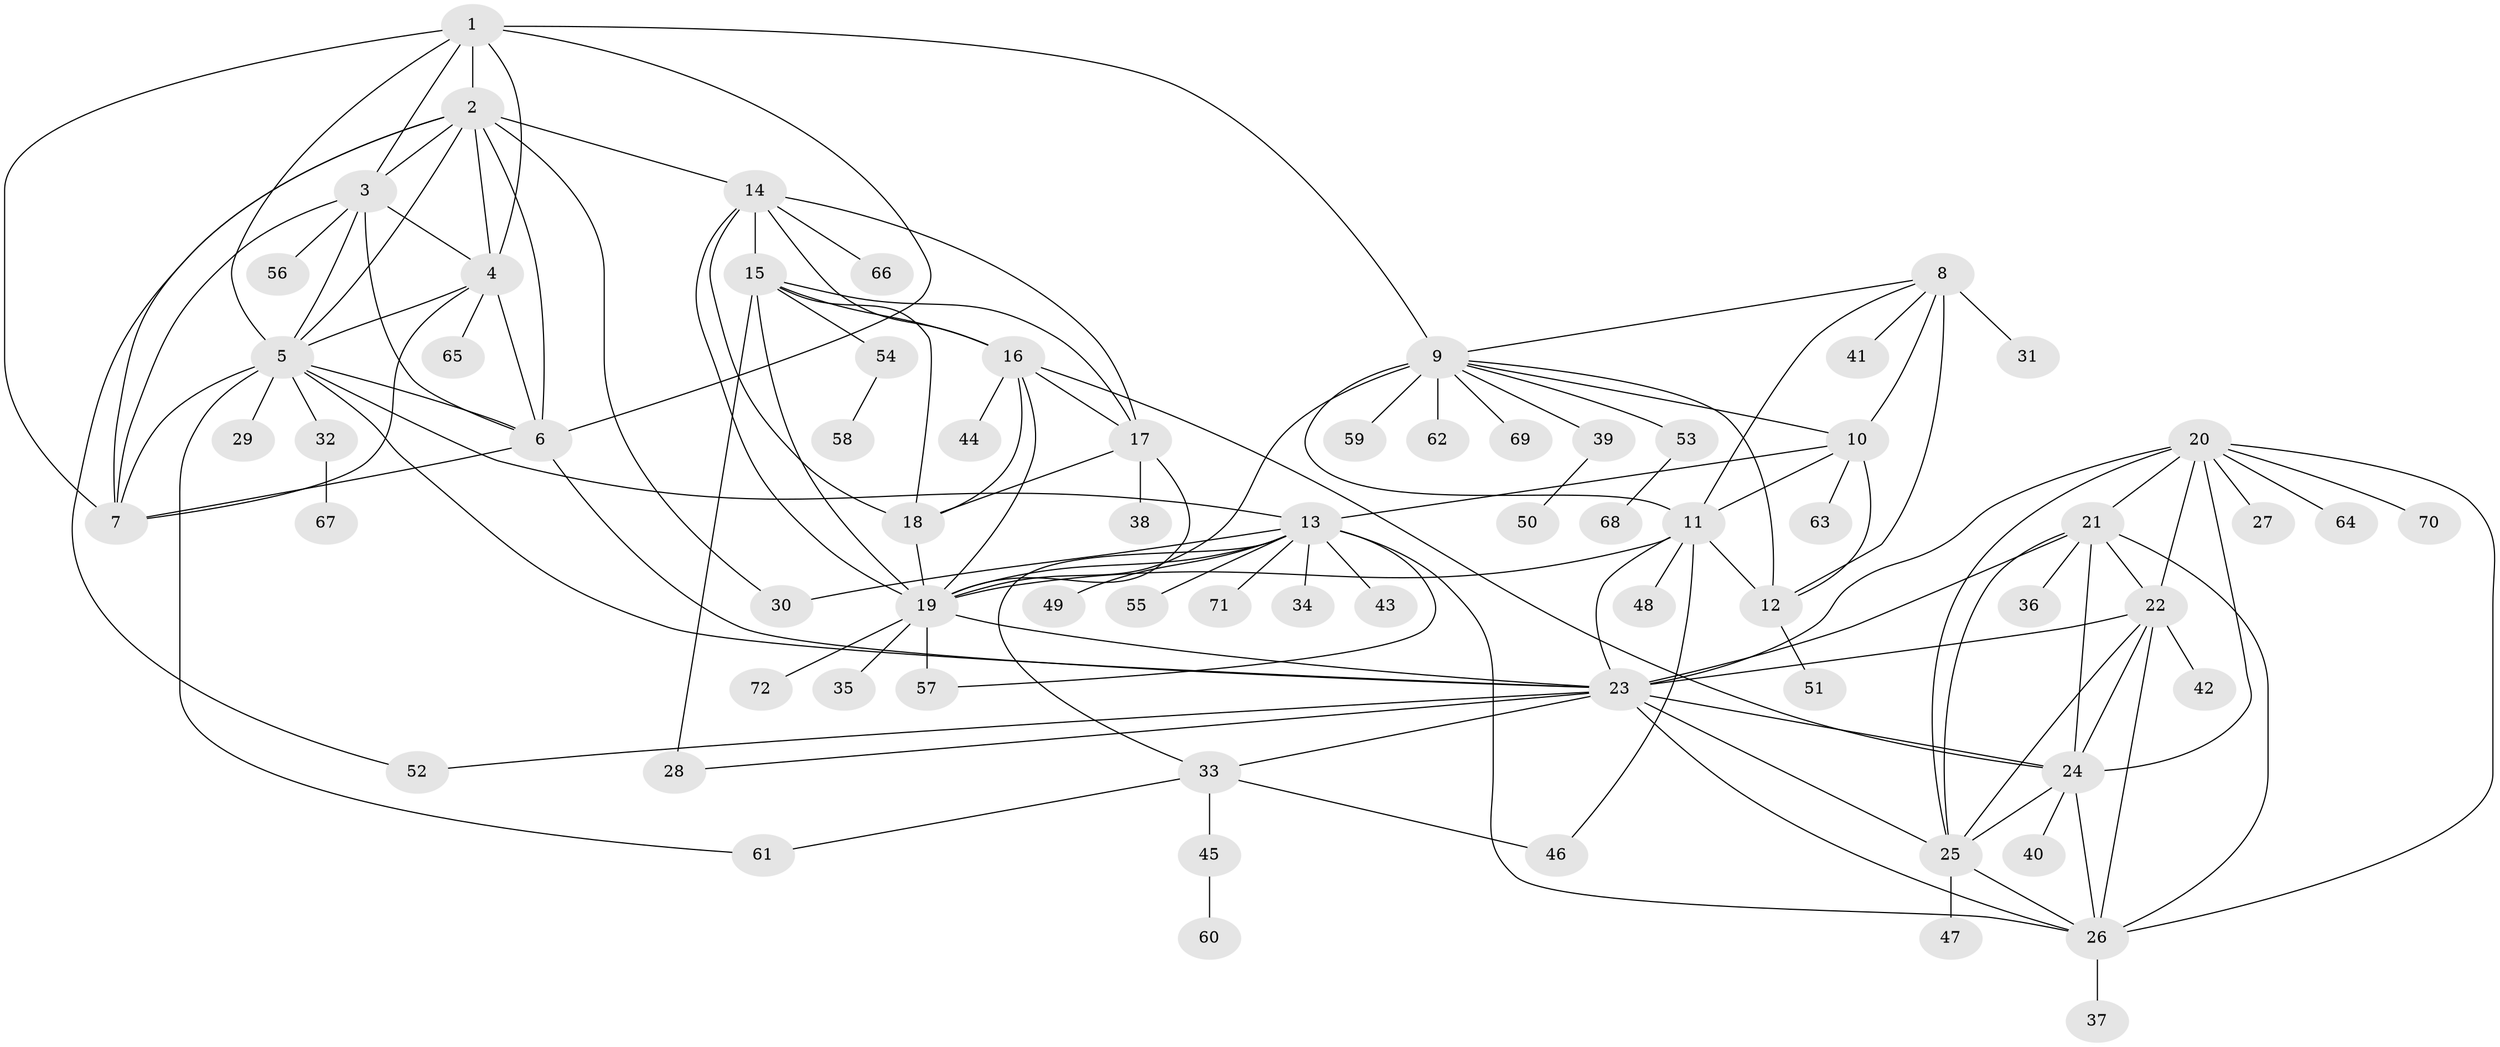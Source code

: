 // original degree distribution, {8: 0.06993006993006994, 11: 0.02097902097902098, 12: 0.027972027972027972, 6: 0.02097902097902098, 13: 0.006993006993006993, 14: 0.013986013986013986, 9: 0.04195804195804196, 7: 0.02097902097902098, 10: 0.02097902097902098, 1: 0.5734265734265734, 2: 0.14685314685314685, 3: 0.027972027972027972, 5: 0.006993006993006993}
// Generated by graph-tools (version 1.1) at 2025/52/03/04/25 22:52:41]
// undirected, 72 vertices, 133 edges
graph export_dot {
  node [color=gray90,style=filled];
  1;
  2;
  3;
  4;
  5;
  6;
  7;
  8;
  9;
  10;
  11;
  12;
  13;
  14;
  15;
  16;
  17;
  18;
  19;
  20;
  21;
  22;
  23;
  24;
  25;
  26;
  27;
  28;
  29;
  30;
  31;
  32;
  33;
  34;
  35;
  36;
  37;
  38;
  39;
  40;
  41;
  42;
  43;
  44;
  45;
  46;
  47;
  48;
  49;
  50;
  51;
  52;
  53;
  54;
  55;
  56;
  57;
  58;
  59;
  60;
  61;
  62;
  63;
  64;
  65;
  66;
  67;
  68;
  69;
  70;
  71;
  72;
  1 -- 2 [weight=1.0];
  1 -- 3 [weight=1.0];
  1 -- 4 [weight=1.0];
  1 -- 5 [weight=1.0];
  1 -- 6 [weight=1.0];
  1 -- 7 [weight=1.0];
  1 -- 9 [weight=1.0];
  2 -- 3 [weight=1.0];
  2 -- 4 [weight=1.0];
  2 -- 5 [weight=1.0];
  2 -- 6 [weight=1.0];
  2 -- 7 [weight=1.0];
  2 -- 14 [weight=1.0];
  2 -- 30 [weight=2.0];
  2 -- 52 [weight=1.0];
  3 -- 4 [weight=1.0];
  3 -- 5 [weight=1.0];
  3 -- 6 [weight=1.0];
  3 -- 7 [weight=1.0];
  3 -- 56 [weight=1.0];
  4 -- 5 [weight=1.0];
  4 -- 6 [weight=1.0];
  4 -- 7 [weight=1.0];
  4 -- 65 [weight=1.0];
  5 -- 6 [weight=1.0];
  5 -- 7 [weight=1.0];
  5 -- 13 [weight=1.0];
  5 -- 23 [weight=1.0];
  5 -- 29 [weight=1.0];
  5 -- 32 [weight=1.0];
  5 -- 61 [weight=1.0];
  6 -- 7 [weight=5.0];
  6 -- 23 [weight=1.0];
  8 -- 9 [weight=1.0];
  8 -- 10 [weight=1.0];
  8 -- 11 [weight=3.0];
  8 -- 12 [weight=1.0];
  8 -- 31 [weight=5.0];
  8 -- 41 [weight=1.0];
  9 -- 10 [weight=1.0];
  9 -- 11 [weight=3.0];
  9 -- 12 [weight=1.0];
  9 -- 19 [weight=1.0];
  9 -- 39 [weight=1.0];
  9 -- 53 [weight=1.0];
  9 -- 59 [weight=1.0];
  9 -- 62 [weight=1.0];
  9 -- 69 [weight=1.0];
  10 -- 11 [weight=3.0];
  10 -- 12 [weight=1.0];
  10 -- 13 [weight=1.0];
  10 -- 63 [weight=1.0];
  11 -- 12 [weight=4.0];
  11 -- 19 [weight=1.0];
  11 -- 23 [weight=1.0];
  11 -- 46 [weight=1.0];
  11 -- 48 [weight=1.0];
  12 -- 51 [weight=1.0];
  13 -- 19 [weight=1.0];
  13 -- 26 [weight=1.0];
  13 -- 30 [weight=1.0];
  13 -- 33 [weight=1.0];
  13 -- 34 [weight=1.0];
  13 -- 43 [weight=1.0];
  13 -- 49 [weight=1.0];
  13 -- 55 [weight=3.0];
  13 -- 57 [weight=1.0];
  13 -- 71 [weight=1.0];
  14 -- 15 [weight=2.0];
  14 -- 16 [weight=2.0];
  14 -- 17 [weight=2.0];
  14 -- 18 [weight=3.0];
  14 -- 19 [weight=2.0];
  14 -- 66 [weight=1.0];
  15 -- 16 [weight=1.0];
  15 -- 17 [weight=1.0];
  15 -- 18 [weight=1.0];
  15 -- 19 [weight=1.0];
  15 -- 28 [weight=4.0];
  15 -- 54 [weight=1.0];
  16 -- 17 [weight=1.0];
  16 -- 18 [weight=1.0];
  16 -- 19 [weight=1.0];
  16 -- 24 [weight=1.0];
  16 -- 44 [weight=4.0];
  17 -- 18 [weight=1.0];
  17 -- 19 [weight=1.0];
  17 -- 38 [weight=3.0];
  18 -- 19 [weight=1.0];
  19 -- 23 [weight=1.0];
  19 -- 35 [weight=1.0];
  19 -- 57 [weight=1.0];
  19 -- 72 [weight=1.0];
  20 -- 21 [weight=1.0];
  20 -- 22 [weight=1.0];
  20 -- 23 [weight=1.0];
  20 -- 24 [weight=1.0];
  20 -- 25 [weight=1.0];
  20 -- 26 [weight=1.0];
  20 -- 27 [weight=1.0];
  20 -- 64 [weight=1.0];
  20 -- 70 [weight=1.0];
  21 -- 22 [weight=1.0];
  21 -- 23 [weight=1.0];
  21 -- 24 [weight=1.0];
  21 -- 25 [weight=1.0];
  21 -- 26 [weight=1.0];
  21 -- 36 [weight=1.0];
  22 -- 23 [weight=3.0];
  22 -- 24 [weight=1.0];
  22 -- 25 [weight=1.0];
  22 -- 26 [weight=1.0];
  22 -- 42 [weight=1.0];
  23 -- 24 [weight=1.0];
  23 -- 25 [weight=1.0];
  23 -- 26 [weight=1.0];
  23 -- 28 [weight=1.0];
  23 -- 33 [weight=1.0];
  23 -- 52 [weight=1.0];
  24 -- 25 [weight=1.0];
  24 -- 26 [weight=1.0];
  24 -- 40 [weight=1.0];
  25 -- 26 [weight=1.0];
  25 -- 47 [weight=2.0];
  26 -- 37 [weight=1.0];
  32 -- 67 [weight=1.0];
  33 -- 45 [weight=1.0];
  33 -- 46 [weight=1.0];
  33 -- 61 [weight=1.0];
  39 -- 50 [weight=1.0];
  45 -- 60 [weight=1.0];
  53 -- 68 [weight=1.0];
  54 -- 58 [weight=1.0];
}
